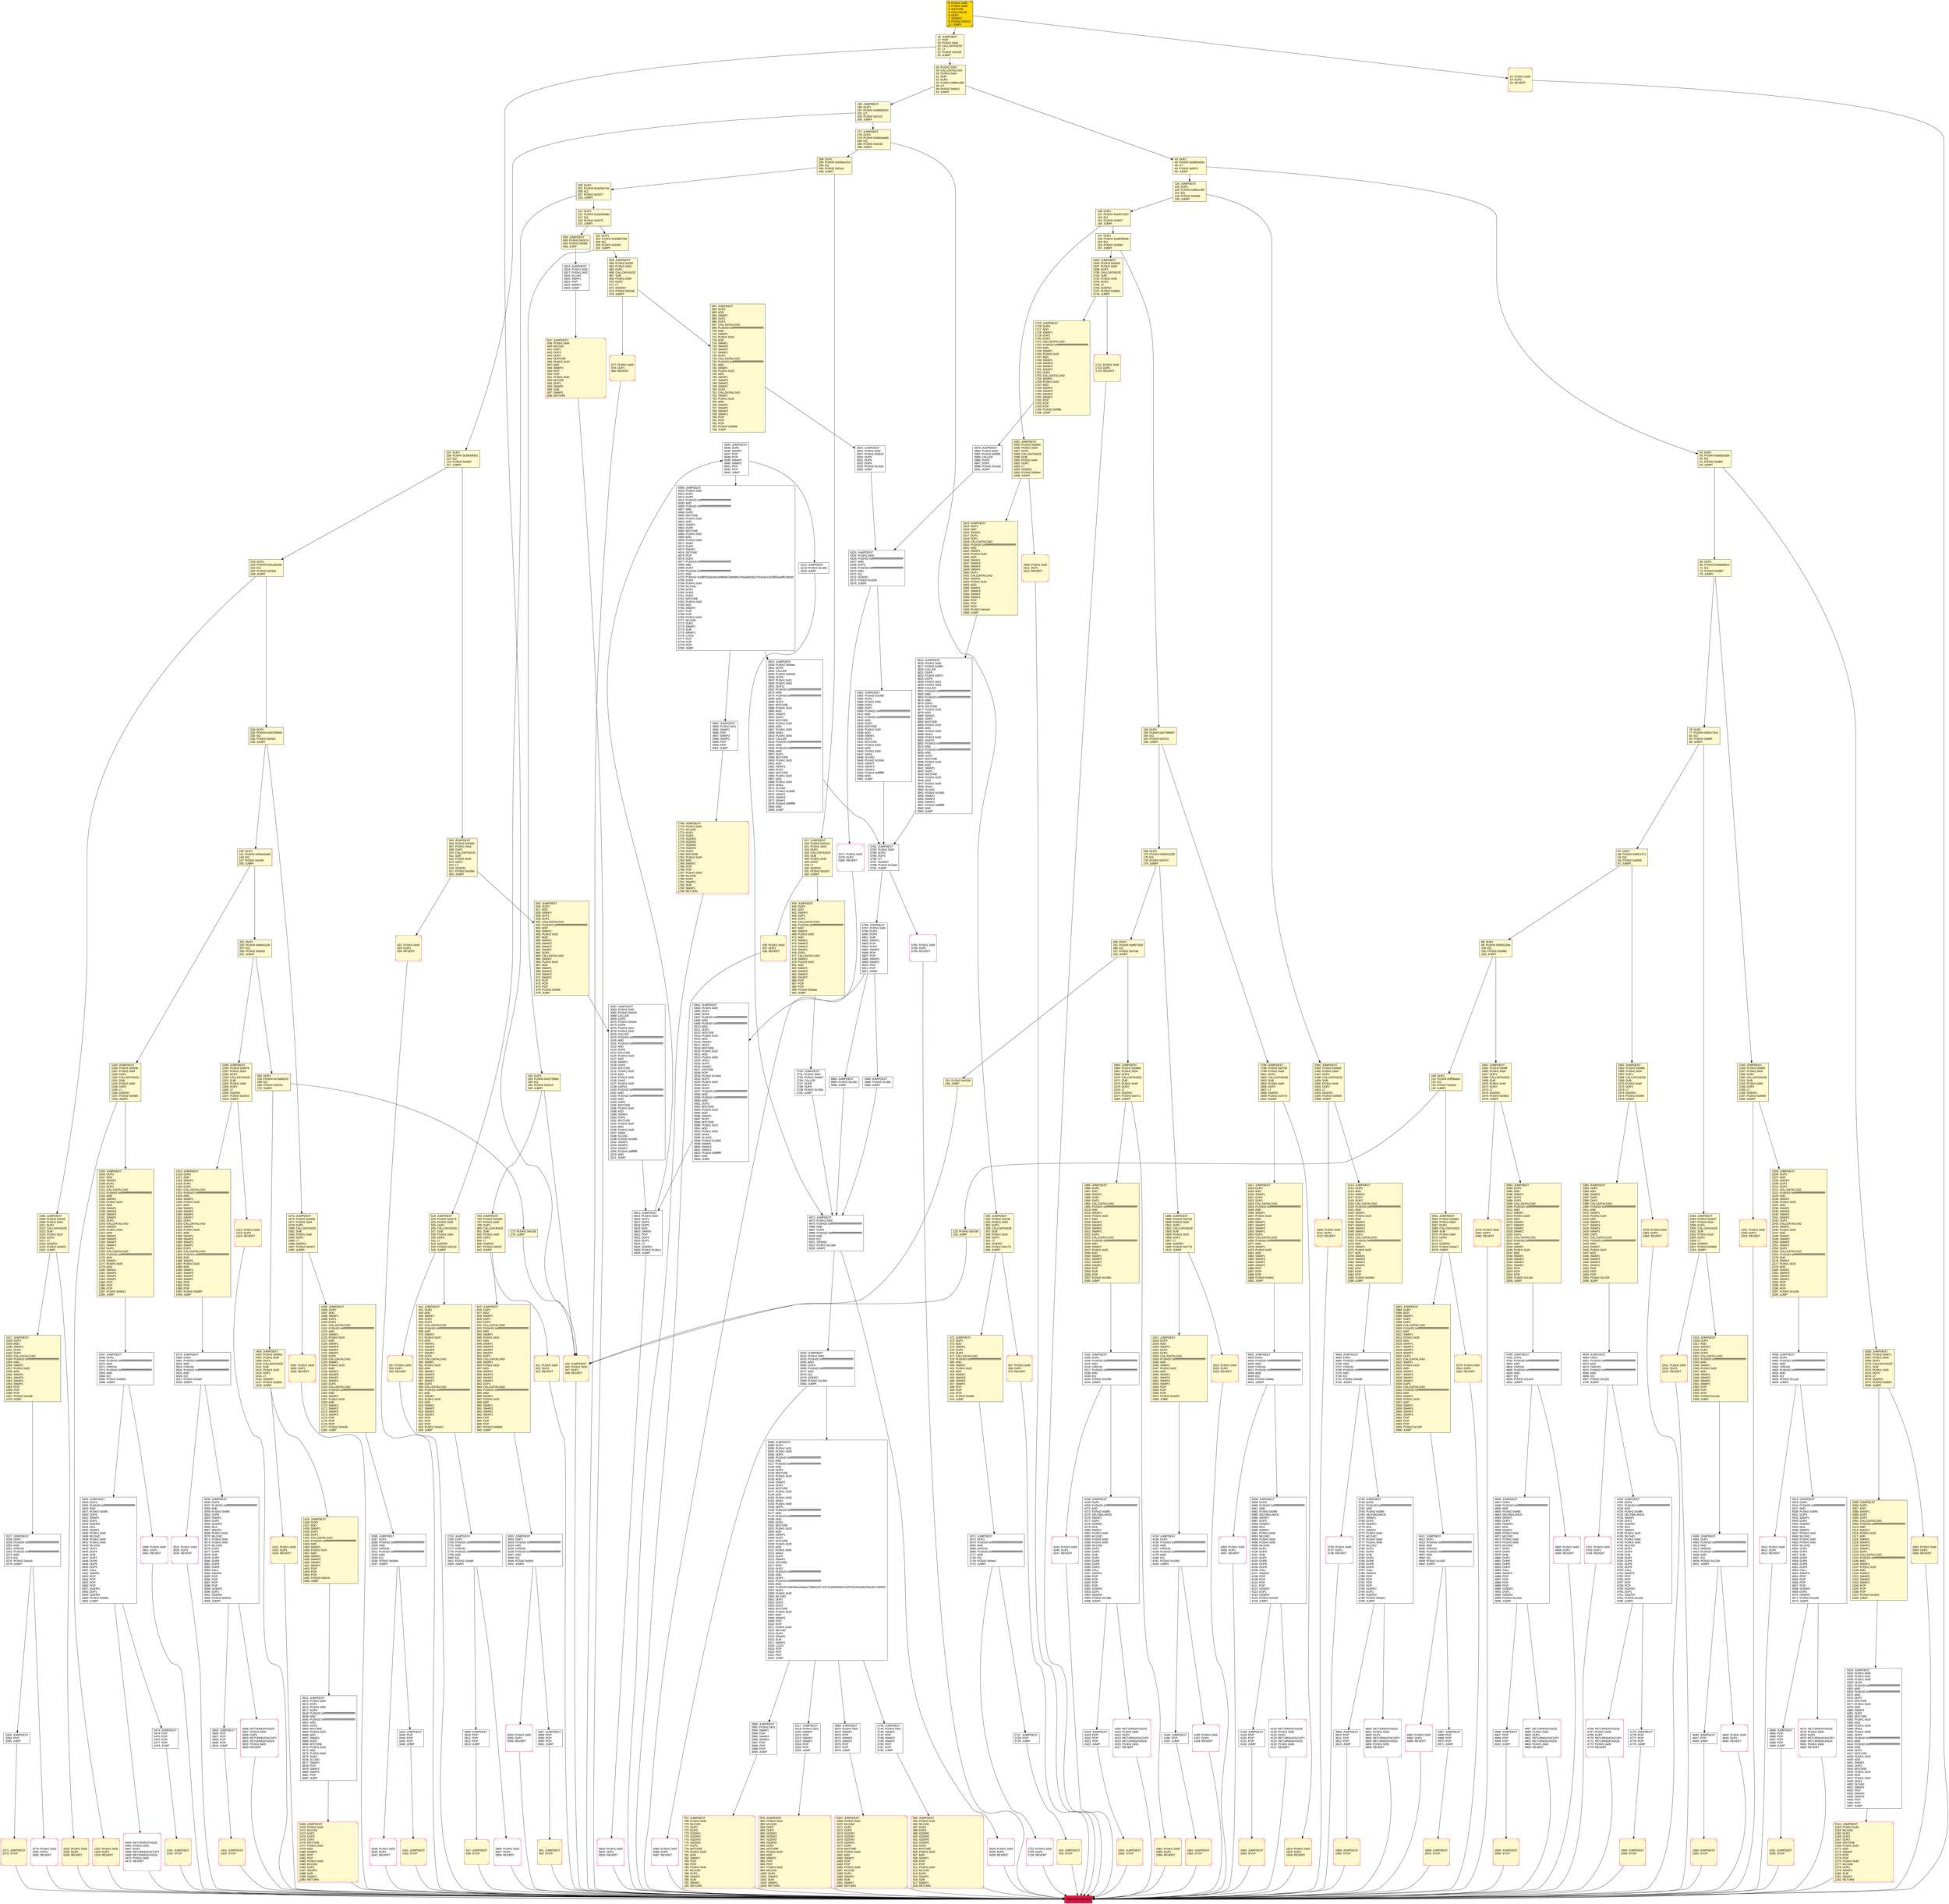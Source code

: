 digraph G {
bgcolor=transparent rankdir=UD;
node [shape=box style=filled color=black fillcolor=white fontname=arial fontcolor=black];
3809 [label="3809: JUMPDEST\l3810: POP\l3811: POP\l3812: POP\l3813: JUMP\l" ];
4649 [label="4649: JUMPDEST\l4650: DUP1\l4651: PUSH20 0xffffffffffffffffffffffffffffffffffffffff\l4672: AND\l4673: ORIGIN\l4674: PUSH20 0xffffffffffffffffffffffffffffffffffffffff\l4695: AND\l4696: EQ\l4697: PUSH2 0x1261\l4700: JUMPI\l" ];
5026 [label="5026: PUSH1 0x00\l5028: DUP1\l5029: REVERT\l" shape=Msquare color=crimson ];
2583 [label="2583: JUMPDEST\l2584: DUP2\l2585: ADD\l2586: SWAP1\l2587: DUP1\l2588: DUP1\l2589: CALLDATALOAD\l2590: PUSH20 0xffffffffffffffffffffffffffffffffffffffff\l2611: AND\l2612: SWAP1\l2613: PUSH1 0x20\l2615: ADD\l2616: SWAP1\l2617: SWAP3\l2618: SWAP2\l2619: SWAP1\l2620: DUP1\l2621: CALLDATALOAD\l2622: SWAP1\l2623: PUSH1 0x20\l2625: ADD\l2626: SWAP1\l2627: SWAP3\l2628: SWAP2\l2629: SWAP1\l2630: DUP1\l2631: CALLDATALOAD\l2632: PUSH20 0xffffffffffffffffffffffffffffffffffffffff\l2653: AND\l2654: SWAP1\l2655: PUSH1 0x20\l2657: ADD\l2658: SWAP1\l2659: SWAP3\l2660: SWAP2\l2661: SWAP1\l2662: POP\l2663: POP\l2664: POP\l2665: PUSH2 0x132f\l2668: JUMP\l" fillcolor=lemonchiffon ];
109 [label="109: DUP1\l110: PUSH4 0xfffdba83\l115: EQ\l116: PUSH2 0x0a01\l119: JUMPI\l" fillcolor=lemonchiffon ];
415 [label="415: JUMPDEST\l416: STOP\l" fillcolor=lemonchiffon shape=Msquare color=crimson ];
4119 [label="4119: RETURNDATASIZE\l4120: PUSH1 0x00\l4122: DUP1\l4123: RETURNDATACOPY\l4124: RETURNDATASIZE\l4125: PUSH1 0x00\l4127: REVERT\l" shape=Msquare color=crimson ];
1469 [label="1469: JUMPDEST\l1470: PUSH1 0x40\l1472: MLOAD\l1473: DUP1\l1474: DUP3\l1475: DUP2\l1476: MSTORE\l1477: PUSH1 0x20\l1479: ADD\l1480: SWAP2\l1481: POP\l1482: POP\l1483: PUSH1 0x40\l1485: MLOAD\l1486: DUP1\l1487: SWAP2\l1488: SUB\l1489: SWAP1\l1490: RETURN\l" fillcolor=lemonchiffon shape=Msquare color=crimson ];
2479 [label="2479: PUSH1 0x00\l2481: DUP1\l2482: REVERT\l" fillcolor=lemonchiffon shape=Msquare color=crimson ];
2459 [label="2459: JUMPDEST\l2460: STOP\l" fillcolor=lemonchiffon shape=Msquare color=crimson ];
2085 [label="2085: JUMPDEST\l2086: DUP2\l2087: ADD\l2088: SWAP1\l2089: DUP1\l2090: DUP1\l2091: CALLDATALOAD\l2092: PUSH20 0xffffffffffffffffffffffffffffffffffffffff\l2113: AND\l2114: SWAP1\l2115: PUSH1 0x20\l2117: ADD\l2118: SWAP1\l2119: SWAP3\l2120: SWAP2\l2121: SWAP1\l2122: DUP1\l2123: CALLDATALOAD\l2124: PUSH20 0xffffffffffffffffffffffffffffffffffffffff\l2145: AND\l2146: SWAP1\l2147: PUSH1 0x20\l2149: ADD\l2150: SWAP1\l2151: SWAP3\l2152: SWAP2\l2153: SWAP1\l2154: POP\l2155: POP\l2156: POP\l2157: PUSH2 0x10e3\l2160: JUMP\l" fillcolor=lemonchiffon ];
901 [label="901: JUMPDEST\l902: STOP\l" fillcolor=lemonchiffon shape=Msquare color=crimson ];
1073 [label="1073: JUMPDEST\l1074: PUSH2 0x049d\l1077: PUSH1 0x04\l1079: DUP1\l1080: CALLDATASIZE\l1081: SUB\l1082: PUSH1 0x60\l1084: DUP2\l1085: LT\l1086: ISZERO\l1087: PUSH2 0x0447\l1090: JUMPI\l" fillcolor=lemonchiffon ];
435 [label="435: PUSH1 0x00\l437: DUP1\l438: REVERT\l" fillcolor=lemonchiffon shape=Msquare color=crimson ];
4002 [label="4002: JUMPDEST\l4003: DUP1\l4004: PUSH20 0xffffffffffffffffffffffffffffffffffffffff\l4025: AND\l4026: ORIGIN\l4027: PUSH20 0xffffffffffffffffffffffffffffffffffffffff\l4048: AND\l4049: EQ\l4050: PUSH2 0x0fda\l4053: JUMPI\l" ];
16 [label="16: JUMPDEST\l17: POP\l18: PUSH1 0x04\l20: CALLDATASIZE\l21: LT\l22: PUSH2 0x0158\l25: JUMPI\l" fillcolor=lemonchiffon ];
903 [label="903: JUMPDEST\l904: PUSH2 0x03d3\l907: PUSH1 0x04\l909: DUP1\l910: CALLDATASIZE\l911: SUB\l912: PUSH1 0x40\l914: DUP2\l915: LT\l916: ISZERO\l917: PUSH2 0x039d\l920: JUMPI\l" fillcolor=lemonchiffon ];
417 [label="417: JUMPDEST\l418: PUSH2 0x01ed\l421: PUSH1 0x04\l423: DUP1\l424: CALLDATASIZE\l425: SUB\l426: PUSH1 0x40\l428: DUP2\l429: LT\l430: ISZERO\l431: PUSH2 0x01b7\l434: JUMPI\l" fillcolor=lemonchiffon ];
3596 [label="3596: RETURNDATASIZE\l3597: PUSH1 0x00\l3599: DUP1\l3600: RETURNDATACOPY\l3601: RETURNDATASIZE\l3602: PUSH1 0x00\l3604: REVERT\l" shape=Msquare color=crimson ];
2809 [label="2809: JUMPDEST\l2810: POP\l2811: POP\l2812: POP\l2813: JUMP\l" ];
1005 [label="1005: JUMPDEST\l1006: PUSH2 0x042f\l1009: PUSH1 0x04\l1011: DUP1\l1012: CALLDATASIZE\l1013: SUB\l1014: PUSH1 0x20\l1016: DUP2\l1017: LT\l1018: ISZERO\l1019: PUSH2 0x0403\l1022: JUMPI\l" fillcolor=lemonchiffon ];
1981 [label="1981: PUSH1 0x00\l1983: DUP1\l1984: REVERT\l" fillcolor=lemonchiffon shape=Msquare color=crimson ];
2743 [label="2743: JUMPDEST\l2744: PUSH1 0x01\l2746: SWAP1\l2747: POP\l2748: SWAP3\l2749: SWAP2\l2750: POP\l2751: POP\l2752: JUMP\l" ];
76 [label="76: DUP1\l77: PUSH4 0xf54c741d\l82: EQ\l83: PUSH2 0x08f5\l86: JUMPI\l" fillcolor=lemonchiffon ];
277 [label="277: JUMPDEST\l278: DUP1\l279: PUSH4 0x06b3ad66\l284: EQ\l285: PUSH2 0x015d\l288: JUMPI\l" fillcolor=lemonchiffon ];
349 [label="349: JUMPDEST\l350: PUSH2 0x019f\l353: PUSH1 0x04\l355: DUP1\l356: CALLDATASIZE\l357: SUB\l358: PUSH1 0x20\l360: DUP2\l361: LT\l362: ISZERO\l363: PUSH2 0x0173\l366: JUMPI\l" fillcolor=lemonchiffon ];
1421 [label="1421: PUSH1 0x00\l1423: DUP1\l1424: REVERT\l" fillcolor=lemonchiffon shape=Msquare color=crimson ];
5609 [label="5609: JUMPDEST\l5610: PUSH1 0x00\l5612: DUP1\l5613: DUP5\l5614: PUSH20 0xffffffffffffffffffffffffffffffffffffffff\l5635: AND\l5636: PUSH20 0xffffffffffffffffffffffffffffffffffffffff\l5657: AND\l5658: DUP2\l5659: MSTORE\l5660: PUSH1 0x20\l5662: ADD\l5663: SWAP1\l5664: DUP2\l5665: MSTORE\l5666: PUSH1 0x20\l5668: ADD\l5669: PUSH1 0x00\l5671: SHA3\l5672: DUP2\l5673: SWAP1\l5674: SSTORE\l5675: POP\l5676: DUP2\l5677: PUSH20 0xffffffffffffffffffffffffffffffffffffffff\l5698: AND\l5699: DUP4\l5700: PUSH20 0xffffffffffffffffffffffffffffffffffffffff\l5721: AND\l5722: PUSH32 0xddf252ad1be2c89b69c2b068fc378daa952ba7f163c4a11628f55a4df523b3ef\l5755: DUP4\l5756: PUSH1 0x40\l5758: MLOAD\l5759: DUP1\l5760: DUP3\l5761: DUP2\l5762: MSTORE\l5763: PUSH1 0x20\l5765: ADD\l5766: SWAP2\l5767: POP\l5768: POP\l5769: PUSH1 0x40\l5771: MLOAD\l5772: DUP1\l5773: SWAP2\l5774: SUB\l5775: SWAP1\l5776: LOG3\l5777: POP\l5778: POP\l5779: POP\l5780: JUMP\l" ];
322 [label="322: DUP1\l323: PUSH4 0x23b872dd\l328: EQ\l329: PUSH2 0x0293\l332: JUMPI\l" fillcolor=lemonchiffon ];
218 [label="218: DUP1\l219: PUSH4 0x5119e000\l224: EQ\l225: PUSH2 0x03ed\l228: JUMPI\l" fillcolor=lemonchiffon ];
2814 [label="2814: JUMPDEST\l2815: PUSH1 0x00\l2817: PUSH1 0x02\l2819: SLOAD\l2820: SWAP1\l2821: POP\l2822: SWAP1\l2823: JUMP\l" ];
921 [label="921: PUSH1 0x00\l923: DUP1\l924: REVERT\l" fillcolor=lemonchiffon shape=Msquare color=crimson ];
3217 [label="3217: JUMPDEST\l3218: PUSH1 0x01\l3220: SWAP1\l3221: POP\l3222: SWAP3\l3223: SWAP2\l3224: POP\l3225: POP\l3226: JUMP\l" ];
1961 [label="1961: JUMPDEST\l1962: STOP\l" fillcolor=lemonchiffon shape=Msquare color=crimson ];
2293 [label="2293: JUMPDEST\l2294: PUSH2 0x0937\l2297: PUSH1 0x04\l2299: DUP1\l2300: CALLDATASIZE\l2301: SUB\l2302: PUSH1 0x20\l2304: DUP2\l2305: LT\l2306: ISZERO\l2307: PUSH2 0x090b\l2310: JUMPI\l" fillcolor=lemonchiffon ];
1917 [label="1917: JUMPDEST\l1918: DUP2\l1919: ADD\l1920: SWAP1\l1921: DUP1\l1922: DUP1\l1923: CALLDATALOAD\l1924: PUSH20 0xffffffffffffffffffffffffffffffffffffffff\l1945: AND\l1946: SWAP1\l1947: PUSH1 0x20\l1949: ADD\l1950: SWAP1\l1951: SWAP3\l1952: SWAP2\l1953: SWAP1\l1954: POP\l1955: POP\l1956: POP\l1957: PUSH2 0x1025\l1960: JUMP\l" fillcolor=lemonchiffon ];
4133 [label="4133: JUMPDEST\l4134: DUP1\l4135: PUSH20 0xffffffffffffffffffffffffffffffffffffffff\l4156: AND\l4157: ORIGIN\l4158: PUSH20 0xffffffffffffffffffffffffffffffffffffffff\l4179: AND\l4180: EQ\l4181: PUSH2 0x105d\l4184: JUMPI\l" ];
4318 [label="4318: JUMPDEST\l4319: POP\l4320: POP\l4321: POP\l4322: JUMP\l" ];
4510 [label="4510: PUSH1 0x00\l4512: DUP1\l4513: REVERT\l" shape=Msquare color=crimson ];
1027 [label="1027: JUMPDEST\l1028: DUP2\l1029: ADD\l1030: SWAP1\l1031: DUP1\l1032: DUP1\l1033: CALLDATALOAD\l1034: PUSH20 0xffffffffffffffffffffffffffffffffffffffff\l1055: AND\l1056: SWAP1\l1057: PUSH1 0x20\l1059: ADD\l1060: SWAP1\l1061: SWAP3\l1062: SWAP2\l1063: SWAP1\l1064: POP\l1065: POP\l1066: POP\l1067: PUSH2 0x0c9b\l1070: JUMP\l" fillcolor=lemonchiffon ];
1509 [label="1509: PUSH1 0x00\l1511: DUP1\l1512: REVERT\l" fillcolor=lemonchiffon shape=Msquare color=crimson ];
2483 [label="2483: JUMPDEST\l2484: DUP2\l2485: ADD\l2486: SWAP1\l2487: DUP1\l2488: DUP1\l2489: CALLDATALOAD\l2490: PUSH20 0xffffffffffffffffffffffffffffffffffffffff\l2511: AND\l2512: SWAP1\l2513: PUSH1 0x20\l2515: ADD\l2516: SWAP1\l2517: SWAP3\l2518: SWAP2\l2519: SWAP1\l2520: DUP1\l2521: CALLDATALOAD\l2522: PUSH20 0xffffffffffffffffffffffffffffffffffffffff\l2543: AND\l2544: SWAP1\l2545: PUSH1 0x20\l2547: ADD\l2548: SWAP1\l2549: SWAP3\l2550: SWAP2\l2551: SWAP1\l2552: POP\l2553: POP\l2554: POP\l2555: PUSH2 0x12ac\l2558: JUMP\l" fillcolor=lemonchiffon ];
4705 [label="4705: JUMPDEST\l4706: DUP2\l4707: PUSH20 0xffffffffffffffffffffffffffffffffffffffff\l4728: AND\l4729: PUSH2 0x08fc\l4732: SELFBALANCE\l4733: SWAP1\l4734: DUP2\l4735: ISZERO\l4736: MUL\l4737: SWAP1\l4738: PUSH1 0x40\l4740: MLOAD\l4741: PUSH1 0x00\l4743: PUSH1 0x40\l4745: MLOAD\l4746: DUP1\l4747: DUP4\l4748: SUB\l4749: DUP2\l4750: DUP6\l4751: DUP9\l4752: DUP9\l4753: CALL\l4754: SWAP4\l4755: POP\l4756: POP\l4757: POP\l4758: POP\l4759: ISZERO\l4760: DUP1\l4761: ISZERO\l4762: PUSH2 0x12a7\l4765: JUMPI\l" ];
4775 [label="4775: JUMPDEST\l4776: POP\l4777: POP\l4778: POP\l4779: JUMP\l" ];
3212 [label="3212: JUMPDEST\l3213: PUSH2 0x136c\l3216: JUMP\l" ];
3053 [label="3053: PUSH1 0x00\l3055: DUP1\l3056: REVERT\l" shape=Msquare color=crimson ];
1183 [label="1183: JUMPDEST\l1184: PUSH2 0x050b\l1187: PUSH1 0x04\l1189: DUP1\l1190: CALLDATASIZE\l1191: SUB\l1192: PUSH1 0x60\l1194: DUP2\l1195: LT\l1196: ISZERO\l1197: PUSH2 0x04b5\l1200: JUMPI\l" fillcolor=lemonchiffon ];
229 [label="229: DUP1\l230: PUSH4 0x5d7585b8\l235: EQ\l236: PUSH2 0x0431\l239: JUMPI\l" fillcolor=lemonchiffon ];
2824 [label="2824: JUMPDEST\l2825: PUSH1 0x00\l2827: PUSH2 0x0b15\l2830: DUP5\l2831: DUP5\l2832: DUP5\l2833: PUSH2 0x14cb\l2836: JUMP\l" ];
1023 [label="1023: PUSH1 0x00\l1025: DUP1\l1026: REVERT\l" fillcolor=lemonchiffon shape=Msquare color=crimson ];
300 [label="300: DUP1\l301: PUSH4 0x0a20e74e\l306: EQ\l307: PUSH2 0x0207\l310: JUMPI\l" fillcolor=lemonchiffon ];
3531 [label="3531: PUSH1 0x00\l3533: DUP1\l3534: REVERT\l" shape=Msquare color=crimson ];
2559 [label="2559: JUMPDEST\l2560: STOP\l" fillcolor=lemonchiffon shape=Msquare color=crimson ];
3347 [label="3347: JUMPDEST\l3348: DUP1\l3349: PUSH20 0xffffffffffffffffffffffffffffffffffffffff\l3370: AND\l3371: ORIGIN\l3372: PUSH20 0xffffffffffffffffffffffffffffffffffffffff\l3393: AND\l3394: EQ\l3395: PUSH2 0x0d4b\l3398: JUMPI\l" ];
519 [label="519: JUMPDEST\l520: PUSH2 0x0273\l523: PUSH1 0x04\l525: DUP1\l526: CALLDATASIZE\l527: SUB\l528: PUSH1 0x60\l530: DUP2\l531: LT\l532: ISZERO\l533: PUSH2 0x021d\l536: JUMPI\l" fillcolor=lemonchiffon ];
98 [label="98: DUP1\l99: PUSH4 0xf935226e\l104: EQ\l105: PUSH2 0x099d\l108: JUMPI\l" fillcolor=lemonchiffon ];
3001 [label="3001: JUMPDEST\l3002: DUP1\l3003: PUSH20 0xffffffffffffffffffffffffffffffffffffffff\l3024: AND\l3025: ORIGIN\l3026: PUSH20 0xffffffffffffffffffffffffffffffffffffffff\l3047: AND\l3048: EQ\l3049: PUSH2 0x0bf1\l3052: JUMPI\l" ];
4054 [label="4054: PUSH1 0x00\l4056: DUP1\l4057: REVERT\l" shape=Msquare color=crimson ];
191 [label="191: PUSH2 0x0158\l194: JUMP\l" fillcolor=lemonchiffon ];
2205 [label="2205: JUMPDEST\l2206: DUP2\l2207: ADD\l2208: SWAP1\l2209: DUP1\l2210: DUP1\l2211: CALLDATALOAD\l2212: PUSH20 0xffffffffffffffffffffffffffffffffffffffff\l2233: AND\l2234: SWAP1\l2235: PUSH1 0x20\l2237: ADD\l2238: SWAP1\l2239: SWAP3\l2240: SWAP2\l2241: SWAP1\l2242: DUP1\l2243: CALLDATALOAD\l2244: SWAP1\l2245: PUSH1 0x20\l2247: ADD\l2248: SWAP1\l2249: SWAP3\l2250: SWAP2\l2251: SWAP1\l2252: DUP1\l2253: CALLDATALOAD\l2254: PUSH20 0xffffffffffffffffffffffffffffffffffffffff\l2275: AND\l2276: SWAP1\l2277: PUSH1 0x20\l2279: ADD\l2280: SWAP1\l2281: SWAP3\l2282: SWAP2\l2283: SWAP1\l2284: POP\l2285: POP\l2286: POP\l2287: PUSH2 0x116a\l2290: JUMP\l" fillcolor=lemonchiffon ];
5084 [label="5084: PUSH1 0x00\l5086: DUP1\l5087: REVERT\l" shape=Msquare color=crimson ];
240 [label="240: DUP1\l241: PUSH4 0x64acbadd\l246: EQ\l247: PUSH2 0x049f\l250: JUMPI\l" fillcolor=lemonchiffon ];
4766 [label="4766: RETURNDATASIZE\l4767: PUSH1 0x00\l4769: DUP1\l4770: RETURNDATACOPY\l4771: RETURNDATASIZE\l4772: PUSH1 0x00\l4774: REVERT\l" shape=Msquare color=crimson ];
1491 [label="1491: JUMPDEST\l1492: PUSH2 0x0635\l1495: PUSH1 0x04\l1497: DUP1\l1498: CALLDATASIZE\l1499: SUB\l1500: PUSH1 0x40\l1502: DUP2\l1503: LT\l1504: ISZERO\l1505: PUSH2 0x05e9\l1508: JUMPI\l" fillcolor=lemonchiffon ];
811 [label="811: PUSH1 0x00\l813: DUP1\l814: REVERT\l" fillcolor=lemonchiffon shape=Msquare color=crimson ];
2183 [label="2183: JUMPDEST\l2184: PUSH2 0x08f3\l2187: PUSH1 0x04\l2189: DUP1\l2190: CALLDATASIZE\l2191: SUB\l2192: PUSH1 0x60\l2194: DUP2\l2195: LT\l2196: ISZERO\l2197: PUSH2 0x089d\l2200: JUMPI\l" fillcolor=lemonchiffon ];
2361 [label="2361: JUMPDEST\l2362: PUSH2 0x099b\l2365: PUSH1 0x04\l2367: DUP1\l2368: CALLDATASIZE\l2369: SUB\l2370: PUSH1 0x40\l2372: DUP2\l2373: LT\l2374: ISZERO\l2375: PUSH2 0x094f\l2378: JUMPI\l" fillcolor=lemonchiffon ];
3611 [label="3611: JUMPDEST\l3612: PUSH1 0x00\l3614: DUP1\l3615: PUSH1 0x00\l3617: DUP4\l3618: PUSH20 0xffffffffffffffffffffffffffffffffffffffff\l3639: AND\l3640: PUSH20 0xffffffffffffffffffffffffffffffffffffffff\l3661: AND\l3662: DUP2\l3663: MSTORE\l3664: PUSH1 0x20\l3666: ADD\l3667: SWAP1\l3668: DUP2\l3669: MSTORE\l3670: PUSH1 0x20\l3672: ADD\l3673: PUSH1 0x00\l3675: SHA3\l3676: SLOAD\l3677: SWAP1\l3678: POP\l3679: SWAP2\l3680: SWAP1\l3681: POP\l3682: JUMP\l" ];
2730 [label="2730: JUMPDEST\l2731: PUSH1 0x00\l2733: PUSH2 0x0ab7\l2736: CALLER\l2737: DUP5\l2738: DUP5\l2739: PUSH2 0x136c\l2742: JUMP\l" ];
1291 [label="1291: JUMPDEST\l1292: STOP\l" fillcolor=lemonchiffon shape=Msquare color=crimson ];
5377 [label="5377: PUSH1 0x00\l5379: DUP1\l5380: REVERT\l" shape=Msquare color=crimson ];
5462 [label="5462: JUMPDEST\l5463: PUSH1 0x00\l5465: DUP1\l5466: DUP6\l5467: PUSH20 0xffffffffffffffffffffffffffffffffffffffff\l5488: AND\l5489: PUSH20 0xffffffffffffffffffffffffffffffffffffffff\l5510: AND\l5511: DUP2\l5512: MSTORE\l5513: PUSH1 0x20\l5515: ADD\l5516: SWAP1\l5517: DUP2\l5518: MSTORE\l5519: PUSH1 0x20\l5521: ADD\l5522: PUSH1 0x00\l5524: SHA3\l5525: DUP2\l5526: SWAP1\l5527: SSTORE\l5528: POP\l5529: PUSH2 0x15e9\l5532: DUP2\l5533: PUSH1 0x00\l5535: DUP1\l5536: DUP6\l5537: PUSH20 0xffffffffffffffffffffffffffffffffffffffff\l5558: AND\l5559: PUSH20 0xffffffffffffffffffffffffffffffffffffffff\l5580: AND\l5581: DUP2\l5582: MSTORE\l5583: PUSH1 0x20\l5585: ADD\l5586: SWAP1\l5587: DUP2\l5588: MSTORE\l5589: PUSH1 0x20\l5591: ADD\l5592: PUSH1 0x00\l5594: SHA3\l5595: SLOAD\l5596: PUSH2 0x16b5\l5599: SWAP1\l5600: SWAP2\l5601: SWAP1\l5602: PUSH4 0xffffffff\l5607: AND\l5608: JUMP\l" ];
2359 [label="2359: JUMPDEST\l2360: STOP\l" fillcolor=lemonchiffon shape=Msquare color=crimson ];
2561 [label="2561: JUMPDEST\l2562: PUSH2 0x0a6d\l2565: PUSH1 0x04\l2567: DUP1\l2568: CALLDATASIZE\l2569: SUB\l2570: PUSH1 0x60\l2572: DUP2\l2573: LT\l2574: ISZERO\l2575: PUSH2 0x0a17\l2578: JUMPI\l" fillcolor=lemonchiffon ];
1591 [label="1591: JUMPDEST\l1592: PUSH2 0x0683\l1595: PUSH1 0x04\l1597: DUP1\l1598: CALLDATASIZE\l1599: SUB\l1600: PUSH1 0x40\l1602: DUP2\l1603: LT\l1604: ISZERO\l1605: PUSH2 0x064d\l1608: JUMPI\l" fillcolor=lemonchiffon ];
2311 [label="2311: PUSH1 0x00\l2313: DUP1\l2314: REVERT\l" fillcolor=lemonchiffon shape=Msquare color=crimson ];
4584 [label="4584: JUMPDEST\l4585: POP\l4586: POP\l4587: POP\l4588: POP\l4589: JUMP\l" ];
158 [label="158: DUP1\l159: PUSH4 0xb7369007\l164: EQ\l165: PUSH2 0x0703\l168: JUMPI\l" fillcolor=lemonchiffon ];
3403 [label="3403: JUMPDEST\l3404: DUP3\l3405: PUSH20 0xffffffffffffffffffffffffffffffffffffffff\l3426: AND\l3427: PUSH2 0x08fc\l3430: DUP4\l3431: SWAP1\l3432: DUP2\l3433: ISZERO\l3434: MUL\l3435: SWAP1\l3436: PUSH1 0x40\l3438: MLOAD\l3439: PUSH1 0x00\l3441: PUSH1 0x40\l3443: MLOAD\l3444: DUP1\l3445: DUP4\l3446: SUB\l3447: DUP2\l3448: DUP6\l3449: DUP9\l3450: DUP9\l3451: CALL\l3452: SWAP4\l3453: POP\l3454: POP\l3455: POP\l3456: POP\l3457: ISZERO\l3458: DUP1\l3459: ISZERO\l3460: PUSH2 0x0d91\l3463: JUMPI\l" ];
333 [label="333: DUP1\l334: PUSH4 0x3373f9d0\l339: EQ\l340: PUSH2 0x0319\l343: JUMPI\l" fillcolor=lemonchiffon ];
3338 [label="3338: PUSH1 0x00\l3340: DUP1\l3341: REVERT\l" shape=Msquare color=crimson ];
3979 [label="3979: JUMPDEST\l3980: PUSH1 0x00\l3982: PUSH2 0x0f98\l3985: CALLER\l3986: DUP5\l3987: DUP5\l3988: PUSH2 0x14cb\l3991: JUMP\l" ];
371 [label="371: JUMPDEST\l372: DUP2\l373: ADD\l374: SWAP1\l375: DUP1\l376: DUP1\l377: CALLDATALOAD\l378: PUSH20 0xffffffffffffffffffffffffffffffffffffffff\l399: AND\l400: SWAP1\l401: PUSH1 0x20\l403: ADD\l404: SWAP1\l405: SWAP3\l406: SWAP2\l407: SWAP1\l408: POP\l409: POP\l410: POP\l411: PUSH2 0x0a6f\l414: JUMP\l" fillcolor=lemonchiffon ];
262 [label="262: DUP1\l263: PUSH4 0x70a08231\l268: EQ\l269: PUSH2 0x057b\l272: JUMPI\l" fillcolor=lemonchiffon ];
1813 [label="1813: PUSH1 0x00\l1815: DUP1\l1816: REVERT\l" fillcolor=lemonchiffon shape=Msquare color=crimson ];
169 [label="169: DUP1\l170: PUSH4 0xb9e31258\l175: EQ\l176: PUSH2 0x0767\l179: JUMPI\l" fillcolor=lemonchiffon ];
3739 [label="3739: JUMPDEST\l3740: DUP2\l3741: PUSH20 0xffffffffffffffffffffffffffffffffffffffff\l3762: AND\l3763: PUSH2 0x08fc\l3766: SELFBALANCE\l3767: SWAP1\l3768: DUP2\l3769: ISZERO\l3770: MUL\l3771: SWAP1\l3772: PUSH1 0x40\l3774: MLOAD\l3775: PUSH1 0x00\l3777: PUSH1 0x40\l3779: MLOAD\l3780: DUP1\l3781: DUP4\l3782: SUB\l3783: DUP2\l3784: DUP6\l3785: DUP9\l3786: DUP9\l3787: CALL\l3788: SWAP4\l3789: POP\l3790: POP\l3791: POP\l3792: POP\l3793: ISZERO\l3794: DUP1\l3795: ISZERO\l3796: PUSH2 0x0ee1\l3799: JUMPI\l" ];
2063 [label="2063: JUMPDEST\l2064: PUSH2 0x0871\l2067: PUSH1 0x04\l2069: DUP1\l2070: CALLDATASIZE\l2071: SUB\l2072: PUSH1 0x40\l2074: DUP2\l2075: LT\l2076: ISZERO\l2077: PUSH2 0x0825\l2080: JUMPI\l" fillcolor=lemonchiffon ];
5813 [label="5813: JUMPDEST\l5814: PUSH1 0x00\l5816: DUP1\l5817: DUP3\l5818: DUP5\l5819: ADD\l5820: SWAP1\l5821: POP\l5822: DUP4\l5823: DUP2\l5824: LT\l5825: ISZERO\l5826: PUSH2 0x16ca\l5829: JUMPI\l" ];
120 [label="120: PUSH2 0x0158\l123: JUMP\l" fillcolor=lemonchiffon ];
1311 [label="1311: PUSH1 0x00\l1313: DUP1\l1314: REVERT\l" fillcolor=lemonchiffon shape=Msquare color=crimson ];
4128 [label="4128: JUMPDEST\l4129: POP\l4130: POP\l4131: POP\l4132: JUMP\l" ];
4963 [label="4963: PUSH1 0x00\l4965: DUP1\l4966: REVERT\l" shape=Msquare color=crimson ];
3800 [label="3800: RETURNDATASIZE\l3801: PUSH1 0x00\l3803: DUP1\l3804: RETURNDATACOPY\l3805: RETURNDATASIZE\l3806: PUSH1 0x00\l3808: REVERT\l" shape=Msquare color=crimson ];
4514 [label="4514: JUMPDEST\l4515: DUP3\l4516: PUSH20 0xffffffffffffffffffffffffffffffffffffffff\l4537: AND\l4538: PUSH2 0x08fc\l4541: DUP4\l4542: SWAP1\l4543: DUP2\l4544: ISZERO\l4545: MUL\l4546: SWAP1\l4547: PUSH1 0x40\l4549: MLOAD\l4550: PUSH1 0x00\l4552: PUSH1 0x40\l4554: MLOAD\l4555: DUP1\l4556: DUP4\l4557: SUB\l4558: DUP2\l4559: DUP6\l4560: DUP9\l4561: DUP9\l4562: CALL\l4563: SWAP4\l4564: POP\l4565: POP\l4566: POP\l4567: POP\l4568: ISZERO\l4569: DUP1\l4570: ISZERO\l4571: PUSH2 0x11e8\l4574: JUMPI\l" ];
5323 [label="5323: JUMPDEST\l5324: PUSH1 0x00\l5326: PUSH20 0xffffffffffffffffffffffffffffffffffffffff\l5347: AND\l5348: DUP3\l5349: PUSH20 0xffffffffffffffffffffffffffffffffffffffff\l5370: AND\l5371: EQ\l5372: ISZERO\l5373: PUSH2 0x1505\l5376: JUMPI\l" ];
367 [label="367: PUSH1 0x00\l369: DUP1\l370: REVERT\l" fillcolor=lemonchiffon shape=Msquare color=crimson ];
4309 [label="4309: RETURNDATASIZE\l4310: PUSH1 0x00\l4312: DUP1\l4313: RETURNDATACOPY\l4314: RETURNDATASIZE\l4315: PUSH1 0x00\l4317: REVERT\l" shape=Msquare color=crimson ];
493 [label="493: JUMPDEST\l494: PUSH1 0x40\l496: MLOAD\l497: DUP1\l498: DUP3\l499: ISZERO\l500: ISZERO\l501: ISZERO\l502: ISZERO\l503: DUP2\l504: MSTORE\l505: PUSH1 0x20\l507: ADD\l508: SWAP2\l509: POP\l510: POP\l511: PUSH1 0x40\l513: MLOAD\l514: DUP1\l515: SWAP2\l516: SUB\l517: SWAP1\l518: RETURN\l" fillcolor=lemonchiffon shape=Msquare color=crimson ];
5844 [label="5844: EXIT BLOCK\l" fillcolor=crimson ];
1795 [label="1795: JUMPDEST\l1796: PUSH2 0x0765\l1799: PUSH1 0x04\l1801: DUP1\l1802: CALLDATASIZE\l1803: SUB\l1804: PUSH1 0x40\l1806: DUP2\l1807: LT\l1808: ISZERO\l1809: PUSH2 0x0719\l1812: JUMPI\l" fillcolor=lemonchiffon ];
1913 [label="1913: PUSH1 0x00\l1915: DUP1\l1916: REVERT\l" fillcolor=lemonchiffon shape=Msquare color=crimson ];
2837 [label="2837: JUMPDEST\l2838: PUSH2 0x0bae\l2841: DUP5\l2842: CALLER\l2843: PUSH2 0x0ba9\l2846: DUP6\l2847: PUSH1 0x01\l2849: PUSH1 0x00\l2851: DUP11\l2852: PUSH20 0xffffffffffffffffffffffffffffffffffffffff\l2873: AND\l2874: PUSH20 0xffffffffffffffffffffffffffffffffffffffff\l2895: AND\l2896: DUP2\l2897: MSTORE\l2898: PUSH1 0x20\l2900: ADD\l2901: SWAP1\l2902: DUP2\l2903: MSTORE\l2904: PUSH1 0x20\l2906: ADD\l2907: PUSH1 0x00\l2909: SHA3\l2910: PUSH1 0x00\l2912: CALLER\l2913: PUSH20 0xffffffffffffffffffffffffffffffffffffffff\l2934: AND\l2935: PUSH20 0xffffffffffffffffffffffffffffffffffffffff\l2956: AND\l2957: DUP2\l2958: MSTORE\l2959: PUSH1 0x20\l2961: ADD\l2962: SWAP1\l2963: DUP2\l2964: MSTORE\l2965: PUSH1 0x20\l2967: ADD\l2968: PUSH1 0x00\l2970: SHA3\l2971: SLOAD\l2972: PUSH2 0x1695\l2975: SWAP1\l2976: SWAP2\l2977: SWAP1\l2978: PUSH4 0xffffffff\l2983: AND\l2984: JUMP\l" ];
1963 [label="1963: JUMPDEST\l1964: PUSH2 0x080d\l1967: PUSH1 0x04\l1969: DUP1\l1970: CALLDATASIZE\l1971: SUB\l1972: PUSH1 0x40\l1974: DUP2\l1975: LT\l1976: ISZERO\l1977: PUSH2 0x07c1\l1980: JUMPI\l" fillcolor=lemonchiffon ];
3473 [label="3473: JUMPDEST\l3474: POP\l3475: POP\l3476: POP\l3477: POP\l3478: JUMP\l" ];
1205 [label="1205: JUMPDEST\l1206: DUP2\l1207: ADD\l1208: SWAP1\l1209: DUP1\l1210: DUP1\l1211: CALLDATALOAD\l1212: PUSH20 0xffffffffffffffffffffffffffffffffffffffff\l1233: AND\l1234: SWAP1\l1235: PUSH1 0x20\l1237: ADD\l1238: SWAP1\l1239: SWAP3\l1240: SWAP2\l1241: SWAP1\l1242: DUP1\l1243: CALLDATALOAD\l1244: SWAP1\l1245: PUSH1 0x20\l1247: ADD\l1248: SWAP1\l1249: SWAP3\l1250: SWAP2\l1251: SWAP1\l1252: DUP1\l1253: CALLDATALOAD\l1254: PUSH20 0xffffffffffffffffffffffffffffffffffffffff\l1275: AND\l1276: SWAP1\l1277: PUSH1 0x20\l1279: ADD\l1280: SWAP1\l1281: SWAP3\l1282: SWAP2\l1283: SWAP1\l1284: POP\l1285: POP\l1286: POP\l1287: PUSH2 0x0d13\l1290: JUMP\l" fillcolor=lemonchiffon ];
3399 [label="3399: PUSH1 0x00\l3401: DUP1\l3402: REVERT\l" shape=Msquare color=crimson ];
793 [label="793: JUMPDEST\l794: PUSH2 0x0385\l797: PUSH1 0x04\l799: DUP1\l800: CALLDATASIZE\l801: SUB\l802: PUSH1 0x60\l804: DUP2\l805: LT\l806: ISZERO\l807: PUSH2 0x032f\l810: JUMPI\l" fillcolor=lemonchiffon ];
3062 [label="3062: JUMPDEST\l3063: PUSH1 0x00\l3065: PUSH2 0x0c91\l3068: CALLER\l3069: DUP5\l3070: PUSH2 0x0c8c\l3073: DUP6\l3074: PUSH1 0x01\l3076: PUSH1 0x00\l3078: CALLER\l3079: PUSH20 0xffffffffffffffffffffffffffffffffffffffff\l3100: AND\l3101: PUSH20 0xffffffffffffffffffffffffffffffffffffffff\l3122: AND\l3123: DUP2\l3124: MSTORE\l3125: PUSH1 0x20\l3127: ADD\l3128: SWAP1\l3129: DUP2\l3130: MSTORE\l3131: PUSH1 0x20\l3133: ADD\l3134: PUSH1 0x00\l3136: SHA3\l3137: PUSH1 0x00\l3139: DUP10\l3140: PUSH20 0xffffffffffffffffffffffffffffffffffffffff\l3161: AND\l3162: PUSH20 0xffffffffffffffffffffffffffffffffffffffff\l3183: AND\l3184: DUP2\l3185: MSTORE\l3186: PUSH1 0x20\l3188: ADD\l3189: SWAP1\l3190: DUP2\l3191: MSTORE\l3192: PUSH1 0x20\l3194: ADD\l3195: PUSH1 0x00\l3197: SHA3\l3198: SLOAD\l3199: PUSH2 0x16b5\l3202: SWAP1\l3203: SWAP2\l3204: SWAP1\l3205: PUSH4 0xffffffff\l3210: AND\l3211: JUMP\l" ];
2379 [label="2379: PUSH1 0x00\l2381: DUP1\l2382: REVERT\l" fillcolor=lemonchiffon shape=Msquare color=crimson ];
1401 [label="1401: JUMPDEST\l1402: STOP\l" fillcolor=lemonchiffon shape=Msquare color=crimson ];
979 [label="979: JUMPDEST\l980: PUSH1 0x40\l982: MLOAD\l983: DUP1\l984: DUP3\l985: ISZERO\l986: ISZERO\l987: ISZERO\l988: ISZERO\l989: DUP2\l990: MSTORE\l991: PUSH1 0x20\l993: ADD\l994: SWAP2\l995: POP\l996: POP\l997: PUSH1 0x40\l999: MLOAD\l1000: DUP1\l1001: SWAP2\l1002: SUB\l1003: SWAP1\l1004: RETURN\l" fillcolor=lemonchiffon shape=Msquare color=crimson ];
3535 [label="3535: JUMPDEST\l3536: DUP3\l3537: PUSH20 0xffffffffffffffffffffffffffffffffffffffff\l3558: AND\l3559: PUSH2 0x08fc\l3562: DUP4\l3563: SWAP1\l3564: DUP2\l3565: ISZERO\l3566: MUL\l3567: SWAP1\l3568: PUSH1 0x40\l3570: MLOAD\l3571: PUSH1 0x00\l3573: PUSH1 0x40\l3575: MLOAD\l3576: DUP1\l3577: DUP4\l3578: SUB\l3579: DUP2\l3580: DUP6\l3581: DUP9\l3582: DUP9\l3583: CALL\l3584: SWAP4\l3585: POP\l3586: POP\l3587: POP\l3588: POP\l3589: ISZERO\l3590: DUP1\l3591: ISZERO\l3592: PUSH2 0x0e15\l3595: JUMPI\l" ];
1893 [label="1893: JUMPDEST\l1894: STOP\l" fillcolor=lemonchiffon shape=Msquare color=crimson ];
5030 [label="5030: JUMPDEST\l5031: PUSH1 0x00\l5033: PUSH20 0xffffffffffffffffffffffffffffffffffffffff\l5054: AND\l5055: DUP4\l5056: PUSH20 0xffffffffffffffffffffffffffffffffffffffff\l5077: AND\l5078: EQ\l5079: ISZERO\l5080: PUSH2 0x13e0\l5083: JUMPI\l" ];
251 [label="251: DUP1\l252: PUSH4 0x68c6116f\l257: EQ\l258: PUSH2 0x050d\l261: JUMPI\l" fillcolor=lemonchiffon ];
2671 [label="2671: JUMPDEST\l2672: DUP1\l2673: PUSH20 0xffffffffffffffffffffffffffffffffffffffff\l2694: AND\l2695: ORIGIN\l2696: PUSH20 0xffffffffffffffffffffffffffffffffffffffff\l2717: AND\l2718: EQ\l2719: PUSH2 0x0aa7\l2722: JUMPI\l" ];
4836 [label="4836: JUMPDEST\l4837: DUP2\l4838: PUSH20 0xffffffffffffffffffffffffffffffffffffffff\l4859: AND\l4860: PUSH2 0x08fc\l4863: SELFBALANCE\l4864: SWAP1\l4865: DUP2\l4866: ISZERO\l4867: MUL\l4868: SWAP1\l4869: PUSH1 0x40\l4871: MLOAD\l4872: PUSH1 0x00\l4874: PUSH1 0x40\l4876: MLOAD\l4877: DUP1\l4878: DUP4\l4879: SUB\l4880: DUP2\l4881: DUP6\l4882: DUP9\l4883: DUP9\l4884: CALL\l4885: SWAP4\l4886: POP\l4887: POP\l4888: POP\l4889: POP\l4890: ISZERO\l4891: DUP1\l4892: ISZERO\l4893: PUSH2 0x132a\l4896: JUMPI\l" ];
4646 [label="4646: JUMPDEST\l4647: POP\l4648: JUMP\l" ];
5792 [label="5792: PUSH1 0x00\l5794: DUP1\l5795: REVERT\l" shape=Msquare color=crimson ];
2723 [label="2723: PUSH1 0x00\l2725: DUP1\l2726: REVERT\l" shape=Msquare color=crimson ];
677 [label="677: PUSH1 0x00\l679: DUP1\l680: REVERT\l" fillcolor=lemonchiffon shape=Msquare color=crimson ];
5381 [label="5381: JUMPDEST\l5382: PUSH2 0x1556\l5385: DUP2\l5386: PUSH1 0x00\l5388: DUP1\l5389: DUP7\l5390: PUSH20 0xffffffffffffffffffffffffffffffffffffffff\l5411: AND\l5412: PUSH20 0xffffffffffffffffffffffffffffffffffffffff\l5433: AND\l5434: DUP2\l5435: MSTORE\l5436: PUSH1 0x20\l5438: ADD\l5439: SWAP1\l5440: DUP2\l5441: MSTORE\l5442: PUSH1 0x20\l5444: ADD\l5445: PUSH1 0x00\l5447: SHA3\l5448: SLOAD\l5449: PUSH2 0x1695\l5452: SWAP1\l5453: SWAP2\l5454: SWAP1\l5455: PUSH4 0xffffffff\l5460: AND\l5461: JUMP\l" ];
1181 [label="1181: JUMPDEST\l1182: STOP\l" fillcolor=lemonchiffon shape=Msquare color=crimson ];
4590 [label="4590: JUMPDEST\l4591: DUP1\l4592: PUSH20 0xffffffffffffffffffffffffffffffffffffffff\l4613: AND\l4614: ORIGIN\l4615: PUSH20 0xffffffffffffffffffffffffffffffffffffffff\l4636: AND\l4637: EQ\l4638: PUSH2 0x1226\l4641: JUMPI\l" ];
3227 [label="3227: JUMPDEST\l3228: DUP1\l3229: PUSH20 0xffffffffffffffffffffffffffffffffffffffff\l3250: AND\l3251: ORIGIN\l3252: PUSH20 0xffffffffffffffffffffffffffffffffffffffff\l3273: AND\l3274: EQ\l3275: PUSH2 0x0cd3\l3278: JUMPI\l" ];
1711 [label="1711: PUSH1 0x00\l1713: DUP1\l1714: REVERT\l" fillcolor=lemonchiffon shape=Msquare color=crimson ];
1201 [label="1201: PUSH1 0x00\l1203: DUP1\l1204: REVERT\l" fillcolor=lemonchiffon shape=Msquare color=crimson ];
3057 [label="3057: JUMPDEST\l3058: POP\l3059: POP\l3060: POP\l3061: JUMP\l" ];
87 [label="87: DUP1\l88: PUSH4 0xf6f11371\l93: EQ\l94: PUSH2 0x0939\l97: JUMPI\l" fillcolor=lemonchiffon ];
1513 [label="1513: JUMPDEST\l1514: DUP2\l1515: ADD\l1516: SWAP1\l1517: DUP1\l1518: DUP1\l1519: CALLDATALOAD\l1520: PUSH20 0xffffffffffffffffffffffffffffffffffffffff\l1541: AND\l1542: SWAP1\l1543: PUSH1 0x20\l1545: ADD\l1546: SWAP1\l1547: SWAP3\l1548: SWAP2\l1549: SWAP1\l1550: DUP1\l1551: CALLDATALOAD\l1552: PUSH20 0xffffffffffffffffffffffffffffffffffffffff\l1573: AND\l1574: SWAP1\l1575: PUSH1 0x20\l1577: ADD\l1578: SWAP1\l1579: SWAP3\l1580: SWAP2\l1581: SWAP1\l1582: POP\l1583: POP\l1584: POP\l1585: PUSH2 0x0e63\l1588: JUMP\l" fillcolor=lemonchiffon ];
3814 [label="3814: JUMPDEST\l3815: PUSH1 0x00\l3817: PUSH2 0x0f81\l3820: CALLER\l3821: DUP5\l3822: PUSH2 0x0f7c\l3825: DUP6\l3826: PUSH1 0x01\l3828: PUSH1 0x00\l3830: CALLER\l3831: PUSH20 0xffffffffffffffffffffffffffffffffffffffff\l3852: AND\l3853: PUSH20 0xffffffffffffffffffffffffffffffffffffffff\l3874: AND\l3875: DUP2\l3876: MSTORE\l3877: PUSH1 0x20\l3879: ADD\l3880: SWAP1\l3881: DUP2\l3882: MSTORE\l3883: PUSH1 0x20\l3885: ADD\l3886: PUSH1 0x00\l3888: SHA3\l3889: PUSH1 0x00\l3891: DUP10\l3892: PUSH20 0xffffffffffffffffffffffffffffffffffffffff\l3913: AND\l3914: PUSH20 0xffffffffffffffffffffffffffffffffffffffff\l3935: AND\l3936: DUP2\l3937: MSTORE\l3938: PUSH1 0x20\l3940: ADD\l3941: SWAP1\l3942: DUP2\l3943: MSTORE\l3944: PUSH1 0x20\l3946: ADD\l3947: PUSH1 0x00\l3949: SHA3\l3950: SLOAD\l3951: PUSH2 0x1695\l3954: SWAP1\l3955: SWAP2\l3956: SWAP1\l3957: PUSH4 0xffffffff\l3962: AND\l3963: JUMP\l" ];
195 [label="195: JUMPDEST\l196: DUP1\l197: PUSH4 0x39509351\l202: GT\l203: PUSH2 0x0115\l206: JUMPI\l" fillcolor=lemonchiffon ];
0 [label="0: PUSH1 0x80\l2: PUSH1 0x40\l4: MSTORE\l5: CALLVALUE\l6: DUP1\l7: ISZERO\l8: PUSH2 0x0010\l11: JUMPI\l" fillcolor=lemonchiffon shape=Msquare fillcolor=gold ];
5781 [label="5781: JUMPDEST\l5782: PUSH1 0x00\l5784: DUP3\l5785: DUP3\l5786: GT\l5787: ISZERO\l5788: PUSH2 0x16a4\l5791: JUMPI\l" ];
815 [label="815: JUMPDEST\l816: DUP2\l817: ADD\l818: SWAP1\l819: DUP1\l820: DUP1\l821: CALLDATALOAD\l822: PUSH20 0xffffffffffffffffffffffffffffffffffffffff\l843: AND\l844: SWAP1\l845: PUSH1 0x20\l847: ADD\l848: SWAP1\l849: SWAP3\l850: SWAP2\l851: SWAP1\l852: DUP1\l853: CALLDATALOAD\l854: SWAP1\l855: PUSH1 0x20\l857: ADD\l858: SWAP1\l859: SWAP3\l860: SWAP2\l861: SWAP1\l862: DUP1\l863: CALLDATALOAD\l864: PUSH20 0xffffffffffffffffffffffffffffffffffffffff\l885: AND\l886: SWAP1\l887: PUSH1 0x20\l889: ADD\l890: SWAP1\l891: SWAP3\l892: SWAP2\l893: SWAP1\l894: POP\l895: POP\l896: POP\l897: PUSH2 0x0bb9\l900: JUMP\l" fillcolor=lemonchiffon ];
4911 [label="4911: JUMPDEST\l4912: DUP1\l4913: PUSH20 0xffffffffffffffffffffffffffffffffffffffff\l4934: AND\l4935: ORIGIN\l4936: PUSH20 0xffffffffffffffffffffffffffffffffffffffff\l4957: AND\l4958: EQ\l4959: PUSH2 0x1367\l4962: JUMPI\l" ];
4780 [label="4780: JUMPDEST\l4781: DUP1\l4782: PUSH20 0xffffffffffffffffffffffffffffffffffffffff\l4803: AND\l4804: ORIGIN\l4805: PUSH20 0xffffffffffffffffffffffffffffffffffffffff\l4826: AND\l4827: EQ\l4828: PUSH2 0x12e4\l4831: JUMPI\l" ];
3969 [label="3969: JUMPDEST\l3970: PUSH1 0x01\l3972: SWAP1\l3973: POP\l3974: SWAP3\l3975: SWAP2\l3976: POP\l3977: POP\l3978: JUMP\l" ];
1817 [label="1817: JUMPDEST\l1818: DUP2\l1819: ADD\l1820: SWAP1\l1821: DUP1\l1822: DUP1\l1823: CALLDATALOAD\l1824: PUSH20 0xffffffffffffffffffffffffffffffffffffffff\l1845: AND\l1846: SWAP1\l1847: PUSH1 0x20\l1849: ADD\l1850: SWAP1\l1851: SWAP3\l1852: SWAP2\l1853: SWAP1\l1854: DUP1\l1855: CALLDATALOAD\l1856: PUSH20 0xffffffffffffffffffffffffffffffffffffffff\l1877: AND\l1878: SWAP1\l1879: PUSH1 0x20\l1881: ADD\l1882: SWAP1\l1883: SWAP3\l1884: SWAP2\l1885: SWAP1\l1886: POP\l1887: POP\l1888: POP\l1889: PUSH2 0x0fa2\l1892: JUMP\l" fillcolor=lemonchiffon ];
3992 [label="3992: JUMPDEST\l3993: PUSH1 0x01\l3995: SWAP1\l3996: POP\l3997: SWAP3\l3998: SWAP2\l3999: POP\l4000: POP\l4001: JUMP\l" ];
54 [label="54: DUP1\l55: PUSH4 0xdd62ed3e\l60: EQ\l61: PUSH2 0x080f\l64: JUMPI\l" fillcolor=lemonchiffon ];
124 [label="124: JUMPDEST\l125: DUP1\l126: PUSH4 0x8fecc3f9\l131: EQ\l132: PUSH2 0x05d3\l135: JUMPI\l" fillcolor=lemonchiffon ];
4244 [label="4244: PUSH1 0x00\l4246: DUP1\l4247: REVERT\l" shape=Msquare color=crimson ];
3735 [label="3735: PUSH1 0x00\l3737: DUP1\l3738: REVERT\l" shape=Msquare color=crimson ];
2201 [label="2201: PUSH1 0x00\l2203: DUP1\l2204: REVERT\l" fillcolor=lemonchiffon shape=Msquare color=crimson ];
4897 [label="4897: RETURNDATASIZE\l4898: PUSH1 0x00\l4900: DUP1\l4901: RETURNDATACOPY\l4902: RETURNDATASIZE\l4903: PUSH1 0x00\l4905: REVERT\l" shape=Msquare color=crimson ];
681 [label="681: JUMPDEST\l682: DUP2\l683: ADD\l684: SWAP1\l685: DUP1\l686: DUP1\l687: CALLDATALOAD\l688: PUSH20 0xffffffffffffffffffffffffffffffffffffffff\l709: AND\l710: SWAP1\l711: PUSH1 0x20\l713: ADD\l714: SWAP1\l715: SWAP3\l716: SWAP2\l717: SWAP1\l718: DUP1\l719: CALLDATALOAD\l720: PUSH20 0xffffffffffffffffffffffffffffffffffffffff\l741: AND\l742: SWAP1\l743: PUSH1 0x20\l745: ADD\l746: SWAP1\l747: SWAP3\l748: SWAP2\l749: SWAP1\l750: DUP1\l751: CALLDATALOAD\l752: SWAP1\l753: PUSH1 0x20\l755: ADD\l756: SWAP1\l757: SWAP3\l758: SWAP2\l759: SWAP1\l760: POP\l761: POP\l762: POP\l763: PUSH2 0x0b08\l766: JUMP\l" fillcolor=lemonchiffon ];
4832 [label="4832: PUSH1 0x00\l4834: DUP1\l4835: REVERT\l" shape=Msquare color=crimson ];
1095 [label="1095: JUMPDEST\l1096: DUP2\l1097: ADD\l1098: SWAP1\l1099: DUP1\l1100: DUP1\l1101: CALLDATALOAD\l1102: PUSH20 0xffffffffffffffffffffffffffffffffffffffff\l1123: AND\l1124: SWAP1\l1125: PUSH1 0x20\l1127: ADD\l1128: SWAP1\l1129: SWAP3\l1130: SWAP2\l1131: SWAP1\l1132: DUP1\l1133: CALLDATALOAD\l1134: SWAP1\l1135: PUSH1 0x20\l1137: ADD\l1138: SWAP1\l1139: SWAP3\l1140: SWAP2\l1141: SWAP1\l1142: DUP1\l1143: CALLDATALOAD\l1144: PUSH20 0xffffffffffffffffffffffffffffffffffffffff\l1165: AND\l1166: SWAP1\l1167: PUSH1 0x20\l1169: ADD\l1170: SWAP1\l1171: SWAP3\l1172: SWAP2\l1173: SWAP1\l1174: POP\l1175: POP\l1176: POP\l1177: PUSH2 0x0cd6\l1180: JUMP\l" fillcolor=lemonchiffon ];
1985 [label="1985: JUMPDEST\l1986: DUP2\l1987: ADD\l1988: SWAP1\l1989: DUP1\l1990: DUP1\l1991: CALLDATALOAD\l1992: PUSH20 0xffffffffffffffffffffffffffffffffffffffff\l2013: AND\l2014: SWAP1\l2015: PUSH1 0x20\l2017: ADD\l2018: SWAP1\l2019: SWAP3\l2020: SWAP2\l2021: SWAP1\l2022: DUP1\l2023: CALLDATALOAD\l2024: PUSH20 0xffffffffffffffffffffffffffffffffffffffff\l2045: AND\l2046: SWAP1\l2047: PUSH1 0x20\l2049: ADD\l2050: SWAP1\l2051: SWAP3\l2052: SWAP2\l2053: SWAP1\l2054: POP\l2055: POP\l2056: POP\l2057: PUSH2 0x1060\l2060: JUMP\l" fillcolor=lemonchiffon ];
1613 [label="1613: JUMPDEST\l1614: DUP2\l1615: ADD\l1616: SWAP1\l1617: DUP1\l1618: DUP1\l1619: CALLDATALOAD\l1620: PUSH20 0xffffffffffffffffffffffffffffffffffffffff\l1641: AND\l1642: SWAP1\l1643: PUSH1 0x20\l1645: ADD\l1646: SWAP1\l1647: SWAP3\l1648: SWAP2\l1649: SWAP1\l1650: DUP1\l1651: CALLDATALOAD\l1652: SWAP1\l1653: PUSH1 0x20\l1655: ADD\l1656: SWAP1\l1657: SWAP3\l1658: SWAP2\l1659: SWAP1\l1660: POP\l1661: POP\l1662: POP\l1663: PUSH2 0x0ee6\l1666: JUMP\l" fillcolor=lemonchiffon ];
2805 [label="2805: PUSH1 0x00\l2807: DUP1\l2808: REVERT\l" shape=Msquare color=crimson ];
2315 [label="2315: JUMPDEST\l2316: DUP2\l2317: ADD\l2318: SWAP1\l2319: DUP1\l2320: DUP1\l2321: CALLDATALOAD\l2322: PUSH20 0xffffffffffffffffffffffffffffffffffffffff\l2343: AND\l2344: SWAP1\l2345: PUSH1 0x20\l2347: ADD\l2348: SWAP1\l2349: SWAP3\l2350: SWAP2\l2351: SWAP1\l2352: POP\l2353: POP\l2354: POP\l2355: PUSH2 0x11ee\l2358: JUMP\l" fillcolor=lemonchiffon ];
3605 [label="3605: JUMPDEST\l3606: POP\l3607: POP\l3608: POP\l3609: POP\l3610: JUMP\l" ];
344 [label="344: JUMPDEST\l345: PUSH1 0x00\l347: DUP1\l348: REVERT\l" fillcolor=lemonchiffon shape=Msquare color=crimson ];
629 [label="629: JUMPDEST\l630: PUSH2 0x027d\l633: PUSH2 0x0afe\l636: JUMP\l" fillcolor=lemonchiffon ];
3479 [label="3479: JUMPDEST\l3480: DUP1\l3481: PUSH20 0xffffffffffffffffffffffffffffffffffffffff\l3502: AND\l3503: ORIGIN\l3504: PUSH20 0xffffffffffffffffffffffffffffffffffffffff\l3525: AND\l3526: EQ\l3527: PUSH2 0x0dcf\l3530: JUMPI\l" ];
4323 [label="4323: JUMPDEST\l4324: PUSH1 0x00\l4326: PUSH1 0x01\l4328: PUSH1 0x00\l4330: DUP5\l4331: PUSH20 0xffffffffffffffffffffffffffffffffffffffff\l4352: AND\l4353: PUSH20 0xffffffffffffffffffffffffffffffffffffffff\l4374: AND\l4375: DUP2\l4376: MSTORE\l4377: PUSH1 0x20\l4379: ADD\l4380: SWAP1\l4381: DUP2\l4382: MSTORE\l4383: PUSH1 0x20\l4385: ADD\l4386: PUSH1 0x00\l4388: SHA3\l4389: PUSH1 0x00\l4391: DUP4\l4392: PUSH20 0xffffffffffffffffffffffffffffffffffffffff\l4413: AND\l4414: PUSH20 0xffffffffffffffffffffffffffffffffffffffff\l4435: AND\l4436: DUP2\l4437: MSTORE\l4438: PUSH1 0x20\l4440: ADD\l4441: SWAP1\l4442: DUP2\l4443: MSTORE\l4444: PUSH1 0x20\l4446: ADD\l4447: PUSH1 0x00\l4449: SHA3\l4450: SLOAD\l4451: SWAP1\l4452: POP\l4453: SWAP3\l4454: SWAP2\l4455: POP\l4456: POP\l4457: JUMP\l" ];
2291 [label="2291: JUMPDEST\l2292: STOP\l" fillcolor=lemonchiffon shape=Msquare color=crimson ];
5830 [label="5830: PUSH1 0x00\l5832: DUP1\l5833: REVERT\l" shape=Msquare color=crimson ];
2985 [label="2985: JUMPDEST\l2986: PUSH2 0x136c\l2989: JUMP\l" ];
3286 [label="3286: JUMPDEST\l3287: DUP1\l3288: PUSH20 0xffffffffffffffffffffffffffffffffffffffff\l3309: AND\l3310: ORIGIN\l3311: PUSH20 0xffffffffffffffffffffffffffffffffffffffff\l3332: AND\l3333: EQ\l3334: PUSH2 0x0d0e\l3337: JUMPI\l" ];
3279 [label="3279: PUSH1 0x00\l3281: DUP1\l3282: REVERT\l" shape=Msquare color=crimson ];
4458 [label="4458: JUMPDEST\l4459: DUP1\l4460: PUSH20 0xffffffffffffffffffffffffffffffffffffffff\l4481: AND\l4482: ORIGIN\l4483: PUSH20 0xffffffffffffffffffffffffffffffffffffffff\l4504: AND\l4505: EQ\l4506: PUSH2 0x11a2\l4509: JUMPI\l" ];
1315 [label="1315: JUMPDEST\l1316: DUP2\l1317: ADD\l1318: SWAP1\l1319: DUP1\l1320: DUP1\l1321: CALLDATALOAD\l1322: PUSH20 0xffffffffffffffffffffffffffffffffffffffff\l1343: AND\l1344: SWAP1\l1345: PUSH1 0x20\l1347: ADD\l1348: SWAP1\l1349: SWAP3\l1350: SWAP2\l1351: SWAP1\l1352: DUP1\l1353: CALLDATALOAD\l1354: SWAP1\l1355: PUSH1 0x20\l1357: ADD\l1358: SWAP1\l1359: SWAP3\l1360: SWAP2\l1361: SWAP1\l1362: DUP1\l1363: CALLDATALOAD\l1364: PUSH20 0xffffffffffffffffffffffffffffffffffffffff\l1385: AND\l1386: SWAP1\l1387: PUSH1 0x20\l1389: ADD\l1390: SWAP1\l1391: SWAP3\l1392: SWAP2\l1393: SWAP1\l1394: POP\l1395: POP\l1396: POP\l1397: PUSH2 0x0d97\l1400: JUMP\l" fillcolor=lemonchiffon ];
311 [label="311: DUP1\l312: PUSH4 0x18160ddd\l317: EQ\l318: PUSH2 0x0275\l321: JUMPI\l" fillcolor=lemonchiffon ];
439 [label="439: JUMPDEST\l440: DUP2\l441: ADD\l442: SWAP1\l443: DUP1\l444: DUP1\l445: CALLDATALOAD\l446: PUSH20 0xffffffffffffffffffffffffffffffffffffffff\l467: AND\l468: SWAP1\l469: PUSH1 0x20\l471: ADD\l472: SWAP1\l473: SWAP3\l474: SWAP2\l475: SWAP1\l476: DUP1\l477: CALLDATALOAD\l478: SWAP1\l479: PUSH1 0x20\l481: ADD\l482: SWAP1\l483: SWAP3\l484: SWAP2\l485: SWAP1\l486: POP\l487: POP\l488: POP\l489: PUSH2 0x0aaa\l492: JUMP\l" fillcolor=lemonchiffon ];
4058 [label="4058: JUMPDEST\l4059: DUP2\l4060: PUSH20 0xffffffffffffffffffffffffffffffffffffffff\l4081: AND\l4082: PUSH2 0x08fc\l4085: SELFBALANCE\l4086: SWAP1\l4087: DUP2\l4088: ISZERO\l4089: MUL\l4090: SWAP1\l4091: PUSH1 0x40\l4093: MLOAD\l4094: PUSH1 0x00\l4096: PUSH1 0x40\l4098: MLOAD\l4099: DUP1\l4100: DUP4\l4101: SUB\l4102: DUP2\l4103: DUP6\l4104: DUP9\l4105: DUP9\l4106: CALL\l4107: SWAP4\l4108: POP\l4109: POP\l4110: POP\l4111: POP\l4112: ISZERO\l4113: DUP1\l4114: ISZERO\l4115: PUSH2 0x1020\l4118: JUMPI\l" ];
136 [label="136: DUP1\l137: PUSH4 0xa457c2d7\l142: EQ\l143: PUSH2 0x0637\l146: JUMPI\l" fillcolor=lemonchiffon ];
4189 [label="4189: JUMPDEST\l4190: POP\l4191: JUMP\l" ];
925 [label="925: JUMPDEST\l926: DUP2\l927: ADD\l928: SWAP1\l929: DUP1\l930: DUP1\l931: CALLDATALOAD\l932: PUSH20 0xffffffffffffffffffffffffffffffffffffffff\l953: AND\l954: SWAP1\l955: PUSH1 0x20\l957: ADD\l958: SWAP1\l959: SWAP3\l960: SWAP2\l961: SWAP1\l962: DUP1\l963: CALLDATALOAD\l964: SWAP1\l965: PUSH1 0x20\l967: ADD\l968: SWAP1\l969: SWAP3\l970: SWAP2\l971: SWAP1\l972: POP\l973: POP\l974: POP\l975: PUSH2 0x0bf6\l978: JUMP\l" fillcolor=lemonchiffon ];
2081 [label="2081: PUSH1 0x00\l2083: DUP1\l2084: REVERT\l" fillcolor=lemonchiffon shape=Msquare color=crimson ];
2727 [label="2727: JUMPDEST\l2728: POP\l2729: JUMP\l" ];
3683 [label="3683: JUMPDEST\l3684: DUP1\l3685: PUSH20 0xffffffffffffffffffffffffffffffffffffffff\l3706: AND\l3707: ORIGIN\l3708: PUSH20 0xffffffffffffffffffffffffffffffffffffffff\l3729: AND\l3730: EQ\l3731: PUSH2 0x0e9b\l3734: JUMPI\l" ];
4972 [label="4972: JUMPDEST\l4973: PUSH1 0x00\l4975: PUSH20 0xffffffffffffffffffffffffffffffffffffffff\l4996: AND\l4997: DUP3\l4998: PUSH20 0xffffffffffffffffffffffffffffffffffffffff\l5019: AND\l5020: EQ\l5021: ISZERO\l5022: PUSH2 0x13a6\l5025: JUMPI\l" ];
4642 [label="4642: PUSH1 0x00\l4644: DUP1\l4645: REVERT\l" shape=Msquare color=crimson ];
4967 [label="4967: JUMPDEST\l4968: POP\l4969: POP\l4970: POP\l4971: JUMP\l" ];
2753 [label="2753: JUMPDEST\l2754: DUP1\l2755: PUSH20 0xffffffffffffffffffffffffffffffffffffffff\l2776: AND\l2777: ORIGIN\l2778: PUSH20 0xffffffffffffffffffffffffffffffffffffffff\l2799: AND\l2800: EQ\l2801: PUSH2 0x0af9\l2804: JUMPI\l" ];
4192 [label="4192: JUMPDEST\l4193: DUP1\l4194: PUSH20 0xffffffffffffffffffffffffffffffffffffffff\l4215: AND\l4216: ORIGIN\l4217: PUSH20 0xffffffffffffffffffffffffffffffffffffffff\l4238: AND\l4239: EQ\l4240: PUSH2 0x1098\l4243: JUMPI\l" ];
4248 [label="4248: JUMPDEST\l4249: DUP2\l4250: PUSH20 0xffffffffffffffffffffffffffffffffffffffff\l4271: AND\l4272: PUSH2 0x08fc\l4275: SELFBALANCE\l4276: SWAP1\l4277: DUP2\l4278: ISZERO\l4279: MUL\l4280: SWAP1\l4281: PUSH1 0x40\l4283: MLOAD\l4284: PUSH1 0x00\l4286: PUSH1 0x40\l4288: MLOAD\l4289: DUP1\l4290: DUP4\l4291: SUB\l4292: DUP2\l4293: DUP6\l4294: DUP9\l4295: DUP9\l4296: CALL\l4297: SWAP4\l4298: POP\l4299: POP\l4300: POP\l4301: POP\l4302: ISZERO\l4303: DUP1\l4304: ISZERO\l4305: PUSH2 0x10de\l4308: JUMPI\l" ];
180 [label="180: DUP1\l181: PUSH4 0xbff27928\l186: EQ\l187: PUSH2 0x07ab\l190: JUMPI\l" fillcolor=lemonchiffon ];
3464 [label="3464: RETURNDATASIZE\l3465: PUSH1 0x00\l3467: DUP1\l3468: RETURNDATACOPY\l3469: RETURNDATASIZE\l3470: PUSH1 0x00\l3472: REVERT\l" shape=Msquare color=crimson ];
1715 [label="1715: JUMPDEST\l1716: DUP2\l1717: ADD\l1718: SWAP1\l1719: DUP1\l1720: DUP1\l1721: CALLDATALOAD\l1722: PUSH20 0xffffffffffffffffffffffffffffffffffffffff\l1743: AND\l1744: SWAP1\l1745: PUSH1 0x20\l1747: ADD\l1748: SWAP1\l1749: SWAP3\l1750: SWAP2\l1751: SWAP1\l1752: DUP1\l1753: CALLDATALOAD\l1754: SWAP1\l1755: PUSH1 0x20\l1757: ADD\l1758: SWAP1\l1759: SWAP3\l1760: SWAP2\l1761: SWAP1\l1762: POP\l1763: POP\l1764: POP\l1765: PUSH2 0x0f8b\l1768: JUMP\l" fillcolor=lemonchiffon ];
2061 [label="2061: JUMPDEST\l2062: STOP\l" fillcolor=lemonchiffon shape=Msquare color=crimson ];
5088 [label="5088: JUMPDEST\l5089: DUP1\l5090: PUSH1 0x01\l5092: PUSH1 0x00\l5094: DUP6\l5095: PUSH20 0xffffffffffffffffffffffffffffffffffffffff\l5116: AND\l5117: PUSH20 0xffffffffffffffffffffffffffffffffffffffff\l5138: AND\l5139: DUP2\l5140: MSTORE\l5141: PUSH1 0x20\l5143: ADD\l5144: SWAP1\l5145: DUP2\l5146: MSTORE\l5147: PUSH1 0x20\l5149: ADD\l5150: PUSH1 0x00\l5152: SHA3\l5153: PUSH1 0x00\l5155: DUP5\l5156: PUSH20 0xffffffffffffffffffffffffffffffffffffffff\l5177: AND\l5178: PUSH20 0xffffffffffffffffffffffffffffffffffffffff\l5199: AND\l5200: DUP2\l5201: MSTORE\l5202: PUSH1 0x20\l5204: ADD\l5205: SWAP1\l5206: DUP2\l5207: MSTORE\l5208: PUSH1 0x20\l5210: ADD\l5211: PUSH1 0x00\l5213: SHA3\l5214: DUP2\l5215: SWAP1\l5216: SSTORE\l5217: POP\l5218: DUP2\l5219: PUSH20 0xffffffffffffffffffffffffffffffffffffffff\l5240: AND\l5241: DUP4\l5242: PUSH20 0xffffffffffffffffffffffffffffffffffffffff\l5263: AND\l5264: PUSH32 0x8c5be1e5ebec7d5bd14f71427d1e84f3dd0314c0f7b2291e5b200ac8c7c3b925\l5297: DUP4\l5298: PUSH1 0x40\l5300: MLOAD\l5301: DUP1\l5302: DUP3\l5303: DUP2\l5304: MSTORE\l5305: PUSH1 0x20\l5307: ADD\l5308: SWAP2\l5309: POP\l5310: POP\l5311: PUSH1 0x40\l5313: MLOAD\l5314: DUP1\l5315: SWAP2\l5316: SUB\l5317: SWAP1\l5318: LOG3\l5319: POP\l5320: POP\l5321: POP\l5322: JUMP\l" ];
1403 [label="1403: JUMPDEST\l1404: PUSH2 0x05bd\l1407: PUSH1 0x04\l1409: DUP1\l1410: CALLDATASIZE\l1411: SUB\l1412: PUSH1 0x20\l1414: DUP2\l1415: LT\l1416: ISZERO\l1417: PUSH2 0x0591\l1420: JUMPI\l" fillcolor=lemonchiffon ];
147 [label="147: DUP1\l148: PUSH4 0xa9059cbb\l153: EQ\l154: PUSH2 0x069d\l157: JUMPI\l" fillcolor=lemonchiffon ];
1589 [label="1589: JUMPDEST\l1590: STOP\l" fillcolor=lemonchiffon shape=Msquare color=crimson ];
43 [label="43: DUP1\l44: PUSH4 0xdd62ed3e\l49: GT\l50: PUSH2 0x007c\l53: JUMPI\l" fillcolor=lemonchiffon ];
5834 [label="5834: JUMPDEST\l5835: DUP1\l5836: SWAP2\l5837: POP\l5838: POP\l5839: SWAP3\l5840: SWAP2\l5841: POP\l5842: POP\l5843: JUMP\l" ];
2990 [label="2990: JUMPDEST\l2991: PUSH1 0x01\l2993: SWAP1\l2994: POP\l2995: SWAP4\l2996: SWAP3\l2997: POP\l2998: POP\l2999: POP\l3000: JUMP\l" ];
12 [label="12: PUSH1 0x00\l14: DUP1\l15: REVERT\l" fillcolor=lemonchiffon shape=Msquare color=crimson ];
2579 [label="2579: PUSH1 0x00\l2581: DUP1\l2582: REVERT\l" fillcolor=lemonchiffon shape=Msquare color=crimson ];
537 [label="537: PUSH1 0x00\l539: DUP1\l540: REVERT\l" fillcolor=lemonchiffon shape=Msquare color=crimson ];
3964 [label="3964: JUMPDEST\l3965: PUSH2 0x136c\l3968: JUMP\l" ];
65 [label="65: DUP1\l66: PUSH4 0xebb646c2\l71: EQ\l72: PUSH2 0x0887\l75: JUMPI\l" fillcolor=lemonchiffon ];
1071 [label="1071: JUMPDEST\l1072: STOP\l" fillcolor=lemonchiffon shape=Msquare color=crimson ];
26 [label="26: PUSH1 0x00\l28: CALLDATALOAD\l29: PUSH1 0xe0\l31: SHR\l32: DUP1\l33: PUSH4 0x8fecc3f9\l38: GT\l39: PUSH2 0x00c3\l42: JUMPI\l" fillcolor=lemonchiffon ];
1895 [label="1895: JUMPDEST\l1896: PUSH2 0x07a9\l1899: PUSH1 0x04\l1901: DUP1\l1902: CALLDATASIZE\l1903: SUB\l1904: PUSH1 0x20\l1906: DUP2\l1907: LT\l1908: ISZERO\l1909: PUSH2 0x077d\l1912: JUMPI\l" fillcolor=lemonchiffon ];
207 [label="207: DUP1\l208: PUSH4 0x39509351\l213: EQ\l214: PUSH2 0x0387\l217: JUMPI\l" fillcolor=lemonchiffon ];
1667 [label="1667: JUMPDEST\l1668: PUSH1 0x40\l1670: MLOAD\l1671: DUP1\l1672: DUP3\l1673: ISZERO\l1674: ISZERO\l1675: ISZERO\l1676: ISZERO\l1677: DUP2\l1678: MSTORE\l1679: PUSH1 0x20\l1681: ADD\l1682: SWAP2\l1683: POP\l1684: POP\l1685: PUSH1 0x40\l1687: MLOAD\l1688: DUP1\l1689: SWAP2\l1690: SUB\l1691: SWAP1\l1692: RETURN\l" fillcolor=lemonchiffon shape=Msquare color=crimson ];
2161 [label="2161: JUMPDEST\l2162: PUSH1 0x40\l2164: MLOAD\l2165: DUP1\l2166: DUP3\l2167: DUP2\l2168: MSTORE\l2169: PUSH1 0x20\l2171: ADD\l2172: SWAP2\l2173: POP\l2174: POP\l2175: PUSH1 0x40\l2177: MLOAD\l2178: DUP1\l2179: SWAP2\l2180: SUB\l2181: SWAP1\l2182: RETURN\l" fillcolor=lemonchiffon shape=Msquare color=crimson ];
767 [label="767: JUMPDEST\l768: PUSH1 0x40\l770: MLOAD\l771: DUP1\l772: DUP3\l773: ISZERO\l774: ISZERO\l775: ISZERO\l776: ISZERO\l777: DUP2\l778: MSTORE\l779: PUSH1 0x20\l781: ADD\l782: SWAP2\l783: POP\l784: POP\l785: PUSH1 0x40\l787: MLOAD\l788: DUP1\l789: SWAP2\l790: SUB\l791: SWAP1\l792: RETURN\l" fillcolor=lemonchiffon shape=Msquare color=crimson ];
4575 [label="4575: RETURNDATASIZE\l4576: PUSH1 0x00\l4578: DUP1\l4579: RETURNDATACOPY\l4580: RETURNDATASIZE\l4581: PUSH1 0x00\l4583: REVERT\l" shape=Msquare color=crimson ];
1293 [label="1293: JUMPDEST\l1294: PUSH2 0x0579\l1297: PUSH1 0x04\l1299: DUP1\l1300: CALLDATASIZE\l1301: SUB\l1302: PUSH1 0x60\l1304: DUP2\l1305: LT\l1306: ISZERO\l1307: PUSH2 0x0523\l1310: JUMPI\l" fillcolor=lemonchiffon ];
4906 [label="4906: JUMPDEST\l4907: POP\l4908: POP\l4909: POP\l4910: JUMP\l" ];
637 [label="637: JUMPDEST\l638: PUSH1 0x40\l640: MLOAD\l641: DUP1\l642: DUP3\l643: DUP2\l644: MSTORE\l645: PUSH1 0x20\l647: ADD\l648: SWAP2\l649: POP\l650: POP\l651: PUSH1 0x40\l653: MLOAD\l654: DUP1\l655: SWAP2\l656: SUB\l657: SWAP1\l658: RETURN\l" fillcolor=lemonchiffon shape=Msquare color=crimson ];
273 [label="273: PUSH2 0x0158\l276: JUMP\l" fillcolor=lemonchiffon ];
1769 [label="1769: JUMPDEST\l1770: PUSH1 0x40\l1772: MLOAD\l1773: DUP1\l1774: DUP3\l1775: ISZERO\l1776: ISZERO\l1777: ISZERO\l1778: ISZERO\l1779: DUP2\l1780: MSTORE\l1781: PUSH1 0x20\l1783: ADD\l1784: SWAP2\l1785: POP\l1786: POP\l1787: PUSH1 0x40\l1789: MLOAD\l1790: DUP1\l1791: SWAP2\l1792: SUB\l1793: SWAP1\l1794: RETURN\l" fillcolor=lemonchiffon shape=Msquare color=crimson ];
1693 [label="1693: JUMPDEST\l1694: PUSH2 0x06e9\l1697: PUSH1 0x04\l1699: DUP1\l1700: CALLDATASIZE\l1701: SUB\l1702: PUSH1 0x40\l1704: DUP2\l1705: LT\l1706: ISZERO\l1707: PUSH2 0x06b3\l1710: JUMPI\l" fillcolor=lemonchiffon ];
1091 [label="1091: PUSH1 0x00\l1093: DUP1\l1094: REVERT\l" fillcolor=lemonchiffon shape=Msquare color=crimson ];
289 [label="289: DUP1\l290: PUSH4 0x095ea7b3\l295: EQ\l296: PUSH2 0x01a1\l299: JUMPI\l" fillcolor=lemonchiffon ];
1425 [label="1425: JUMPDEST\l1426: DUP2\l1427: ADD\l1428: SWAP1\l1429: DUP1\l1430: DUP1\l1431: CALLDATALOAD\l1432: PUSH20 0xffffffffffffffffffffffffffffffffffffffff\l1453: AND\l1454: SWAP1\l1455: PUSH1 0x20\l1457: ADD\l1458: SWAP1\l1459: SWAP3\l1460: SWAP2\l1461: SWAP1\l1462: POP\l1463: POP\l1464: POP\l1465: PUSH2 0x0e1b\l1468: JUMP\l" fillcolor=lemonchiffon ];
627 [label="627: JUMPDEST\l628: STOP\l" fillcolor=lemonchiffon shape=Msquare color=crimson ];
2383 [label="2383: JUMPDEST\l2384: DUP2\l2385: ADD\l2386: SWAP1\l2387: DUP1\l2388: DUP1\l2389: CALLDATALOAD\l2390: PUSH20 0xffffffffffffffffffffffffffffffffffffffff\l2411: AND\l2412: SWAP1\l2413: PUSH1 0x20\l2415: ADD\l2416: SWAP1\l2417: SWAP3\l2418: SWAP2\l2419: SWAP1\l2420: DUP1\l2421: CALLDATALOAD\l2422: PUSH20 0xffffffffffffffffffffffffffffffffffffffff\l2443: AND\l2444: SWAP1\l2445: PUSH1 0x20\l2447: ADD\l2448: SWAP1\l2449: SWAP3\l2450: SWAP2\l2451: SWAP1\l2452: POP\l2453: POP\l2454: POP\l2455: PUSH2 0x1229\l2458: JUMP\l" fillcolor=lemonchiffon ];
1609 [label="1609: PUSH1 0x00\l1611: DUP1\l1612: REVERT\l" fillcolor=lemonchiffon shape=Msquare color=crimson ];
2461 [label="2461: JUMPDEST\l2462: PUSH2 0x09ff\l2465: PUSH1 0x04\l2467: DUP1\l2468: CALLDATASIZE\l2469: SUB\l2470: PUSH1 0x40\l2472: DUP2\l2473: LT\l2474: ISZERO\l2475: PUSH2 0x09b3\l2478: JUMPI\l" fillcolor=lemonchiffon ];
541 [label="541: JUMPDEST\l542: DUP2\l543: ADD\l544: SWAP1\l545: DUP1\l546: DUP1\l547: CALLDATALOAD\l548: PUSH20 0xffffffffffffffffffffffffffffffffffffffff\l569: AND\l570: SWAP1\l571: PUSH1 0x20\l573: ADD\l574: SWAP1\l575: SWAP3\l576: SWAP2\l577: SWAP1\l578: DUP1\l579: CALLDATALOAD\l580: SWAP1\l581: PUSH1 0x20\l583: ADD\l584: SWAP1\l585: SWAP3\l586: SWAP2\l587: SWAP1\l588: DUP1\l589: CALLDATALOAD\l590: PUSH20 0xffffffffffffffffffffffffffffffffffffffff\l611: AND\l612: SWAP1\l613: PUSH1 0x20\l615: ADD\l616: SWAP1\l617: SWAP3\l618: SWAP2\l619: SWAP1\l620: POP\l621: POP\l622: POP\l623: PUSH2 0x0ac1\l626: JUMP\l" fillcolor=lemonchiffon ];
3342 [label="3342: JUMPDEST\l3343: POP\l3344: POP\l3345: POP\l3346: JUMP\l" ];
3283 [label="3283: JUMPDEST\l3284: POP\l3285: JUMP\l" ];
5796 [label="5796: JUMPDEST\l5797: PUSH1 0x00\l5799: DUP3\l5800: DUP5\l5801: SUB\l5802: SWAP1\l5803: POP\l5804: DUP1\l5805: SWAP2\l5806: POP\l5807: POP\l5808: SWAP3\l5809: SWAP2\l5810: POP\l5811: POP\l5812: JUMP\l" ];
4185 [label="4185: PUSH1 0x00\l4187: DUP1\l4188: REVERT\l" shape=Msquare color=crimson ];
2669 [label="2669: JUMPDEST\l2670: STOP\l" fillcolor=lemonchiffon shape=Msquare color=crimson ];
659 [label="659: JUMPDEST\l660: PUSH2 0x02ff\l663: PUSH1 0x04\l665: DUP1\l666: CALLDATASIZE\l667: SUB\l668: PUSH1 0x60\l670: DUP2\l671: LT\l672: ISZERO\l673: PUSH2 0x02a9\l676: JUMPI\l" fillcolor=lemonchiffon ];
4701 [label="4701: PUSH1 0x00\l4703: DUP1\l4704: REVERT\l" shape=Msquare color=crimson ];
1917 -> 4133;
4705 -> 4775;
277 -> 349;
417 -> 435;
493 -> 5844;
3814 -> 5781;
1913 -> 5844;
4590 -> 4646;
300 -> 519;
1315 -> 3479;
4963 -> 5844;
3800 -> 5844;
5462 -> 5813;
367 -> 5844;
4309 -> 5844;
5781 -> 5792;
26 -> 43;
4192 -> 4248;
158 -> 169;
5381 -> 5781;
76 -> 2293;
1095 -> 3286;
1893 -> 5844;
218 -> 1005;
311 -> 629;
903 -> 921;
4128 -> 1893;
5088 -> 2990;
3399 -> 5844;
1401 -> 5844;
3001 -> 3053;
3964 -> 4972;
979 -> 5844;
2379 -> 5844;
3473 -> 1291;
1613 -> 3814;
147 -> 1693;
1693 -> 1715;
229 -> 1073;
1005 -> 1023;
4649 -> 4705;
4775 -> 2459;
1291 -> 5844;
333 -> 793;
5796 -> 3964;
371 -> 2671;
124 -> 136;
251 -> 262;
3283 -> 1071;
3062 -> 5813;
4766 -> 5844;
2315 -> 4590;
1005 -> 1027;
811 -> 5844;
1813 -> 5844;
3227 -> 3279;
3979 -> 5323;
218 -> 229;
4002 -> 4054;
4780 -> 4832;
541 -> 2753;
2361 -> 2379;
1311 -> 5844;
2990 -> 767;
1795 -> 1813;
5323 -> 5377;
793 -> 811;
4514 -> 4584;
158 -> 1795;
2311 -> 5844;
5377 -> 5844;
3739 -> 3800;
3403 -> 3473;
2359 -> 5844;
240 -> 251;
1403 -> 1425;
98 -> 109;
3338 -> 5844;
4967 -> 2669;
3611 -> 1469;
3286 -> 3342;
273 -> 344;
5030 -> 5084;
1023 -> 5844;
3347 -> 3399;
4590 -> 4642;
54 -> 65;
1205 -> 3347;
1509 -> 5844;
43 -> 124;
43 -> 54;
1513 -> 3683;
2824 -> 5323;
3969 -> 1667;
349 -> 371;
3053 -> 5844;
4911 -> 4967;
5796 -> 2985;
2293 -> 2311;
322 -> 333;
2561 -> 2583;
4054 -> 5844;
26 -> 195;
4323 -> 2161;
195 -> 207;
2063 -> 2085;
5084 -> 5844;
109 -> 2561;
1293 -> 1315;
1183 -> 1205;
5088 -> 3969;
0 -> 12;
109 -> 120;
3739 -> 3809;
3683 -> 3735;
3531 -> 5844;
4192 -> 4244;
2559 -> 5844;
659 -> 681;
1963 -> 1981;
1491 -> 1509;
3596 -> 5844;
4705 -> 4766;
3347 -> 3403;
901 -> 5844;
435 -> 5844;
1985 -> 4192;
1981 -> 5844;
2743 -> 493;
240 -> 1183;
1693 -> 1711;
229 -> 240;
3217 -> 979;
5026 -> 5844;
4119 -> 5844;
1469 -> 5844;
2479 -> 5844;
2459 -> 5844;
2753 -> 2805;
415 -> 5844;
136 -> 147;
3342 -> 1181;
3992 -> 1769;
1961 -> 5844;
349 -> 367;
4510 -> 5844;
921 -> 5844;
2985 -> 4972;
5781 -> 5796;
2183 -> 2205;
5609 -> 2837;
1421 -> 5844;
3535 -> 3596;
3227 -> 3283;
659 -> 677;
1769 -> 5844;
3057 -> 901;
169 -> 1895;
3479 -> 3531;
4514 -> 4575;
0 -> 16;
2205 -> 4458;
4575 -> 5844;
300 -> 311;
2161 -> 5844;
2561 -> 2579;
767 -> 5844;
637 -> 5844;
2583 -> 4911;
2730 -> 4972;
5609 -> 3992;
5813 -> 5834;
1817 -> 4002;
169 -> 180;
191 -> 344;
262 -> 1403;
4701 -> 5844;
4185 -> 5844;
2669 -> 5844;
76 -> 87;
627 -> 5844;
1715 -> 3979;
4836 -> 4906;
1091 -> 5844;
65 -> 2183;
147 -> 158;
3683 -> 3739;
2063 -> 2081;
195 -> 277;
3403 -> 3464;
1609 -> 5844;
251 -> 1293;
1183 -> 1201;
4133 -> 4189;
311 -> 322;
3464 -> 5844;
4189 -> 1961;
16 -> 344;
180 -> 1963;
1591 -> 1609;
2061 -> 5844;
4458 -> 4510;
1027 -> 3227;
2081 -> 5844;
5796 -> 5462;
4642 -> 5844;
1073 -> 1095;
4248 -> 4309;
262 -> 273;
2483 -> 4780;
681 -> 2824;
1895 -> 1913;
3001 -> 3057;
87 -> 98;
2579 -> 5844;
815 -> 3001;
1425 -> 3611;
2293 -> 2315;
2361 -> 2383;
4002 -> 4058;
629 -> 2814;
903 -> 925;
1667 -> 5844;
537 -> 5844;
5030 -> 5088;
417 -> 439;
1071 -> 5844;
2085 -> 4323;
1589 -> 5844;
4058 -> 4119;
4972 -> 5030;
12 -> 5844;
1293 -> 1311;
2671 -> 2727;
289 -> 300;
2805 -> 5844;
4972 -> 5026;
1895 -> 1917;
5088 -> 2743;
5834 -> 5609;
344 -> 5844;
2727 -> 415;
54 -> 2063;
207 -> 218;
3479 -> 3535;
2753 -> 2809;
1963 -> 1985;
925 -> 3062;
1491 -> 1513;
4832 -> 5844;
65 -> 76;
98 -> 2461;
519 -> 541;
87 -> 2361;
4906 -> 2559;
3809 -> 1589;
4646 -> 2359;
5088 -> 3217;
4318 -> 2061;
207 -> 903;
16 -> 26;
2461 -> 2483;
4248 -> 4318;
1403 -> 1421;
124 -> 1491;
2291 -> 5844;
5830 -> 5844;
2183 -> 2201;
3535 -> 3605;
3605 -> 1401;
4058 -> 4128;
3279 -> 5844;
4458 -> 4514;
4584 -> 2291;
277 -> 289;
1201 -> 5844;
4836 -> 4897;
3286 -> 3338;
2837 -> 5781;
4133 -> 4185;
519 -> 537;
5323 -> 5381;
3212 -> 4972;
322 -> 659;
677 -> 5844;
5792 -> 5844;
2723 -> 5844;
1711 -> 5844;
4780 -> 4836;
4911 -> 4963;
1181 -> 5844;
136 -> 1591;
5813 -> 5830;
439 -> 2730;
120 -> 344;
4244 -> 5844;
3735 -> 5844;
2383 -> 4649;
2461 -> 2479;
180 -> 191;
1795 -> 1817;
2201 -> 5844;
4897 -> 5844;
5834 -> 3212;
1073 -> 1091;
289 -> 417;
333 -> 344;
1591 -> 1613;
2814 -> 637;
793 -> 815;
4649 -> 4701;
2671 -> 2723;
2809 -> 627;
}